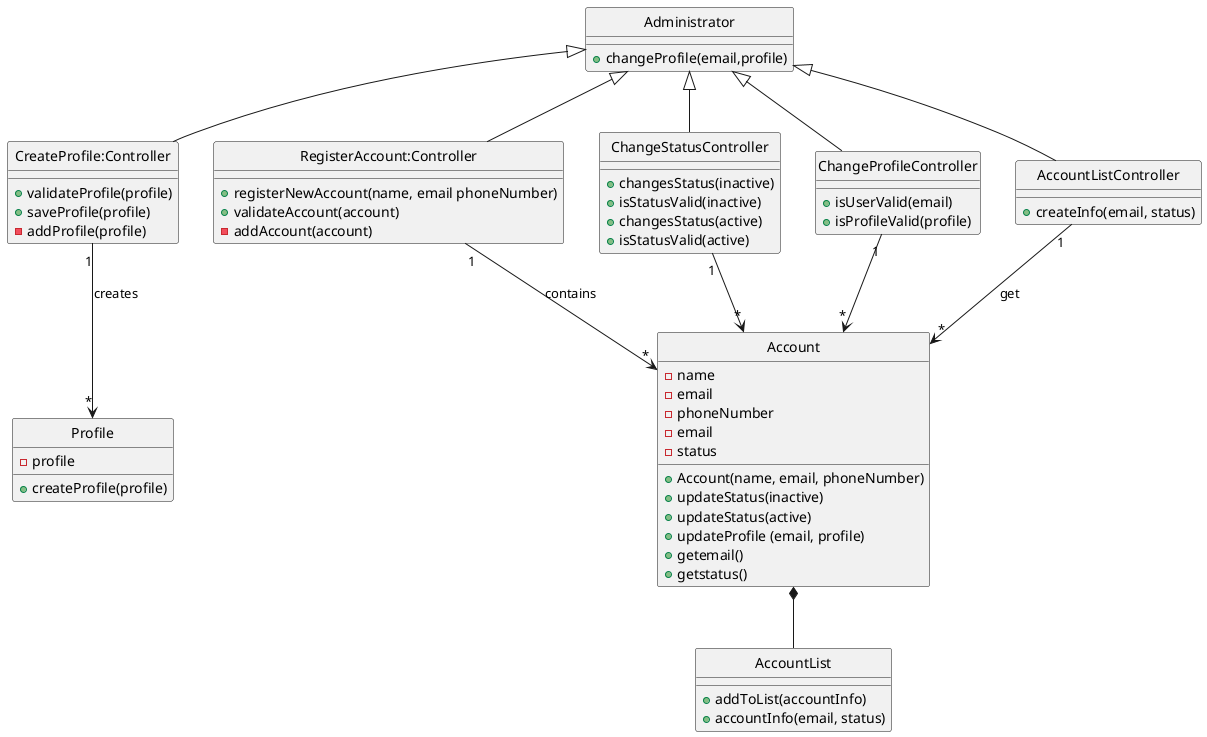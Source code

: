 @startuml
class Administrator{
}
class Profile{
-profile
+createProfile(profile)
}
class "CreateProfile:Controller" {
+validateProfile(profile)
+saveProfile(profile)
-addProfile(profile)
}

class "RegisterAccount:Controller" {
+registerNewAccount(name, email phoneNumber)
+validateAccount(account)
-addAccount(account)
}
class Account {
-name
-email
-phoneNumber
+Account(name, email, phoneNumber)
}

class ChangeStatusController{
+changesStatus(inactive)
+isStatusValid(inactive)
+changesStatus(active)
+isStatusValid(active)
}
class Account{
+ updateStatus(inactive)
+ updateStatus(active)
}
class ChangeProfileController {
+isUserValid(email)
+isProfileValid(profile)
}

class Administrator {
+changeProfile(email,profile)
}

class Account{
+ updateProfile (email, profile)
}

class Account{
-email
-status
+getemail()
+getstatus()

}
class "AccountListController" {
+createInfo(email, status)
}
class AccountList{
+addToList(accountInfo)
+accountInfo(email, status)
}

hide Profile circle
hide "CreateProfile:Controller" circle
hide Administrator circle
hide "RegisterAccount:Controller" circle
hide Account circle
hide ChangeStatusController circle
hide Account circle
hide ChangeStatusController circle
hide Account circle
hide ChangeProfileController circle
hide Account circle
hide Administrator circle
hide "Account" circle
hide "AccountList" circle
hide "AccountListController" circle

Administrator <|-- "CreateProfile:Controller"
Administrator <|-- "RegisterAccount:Controller"
Administrator <|-- ChangeStatusController
Administrator <|-- ChangeProfileController
Administrator <|-- "AccountListController"

"CreateProfile:Controller" "1" --> "*" Profile: creates
"RegisterAccount:Controller" "1" --> "*" Account: contains
ChangeStatusController "1" -->"*"Account
ChangeProfileController "1" -->"*"Account
"AccountListController" "1" --> "*" Account: get
Account *-- AccountList


@enduml